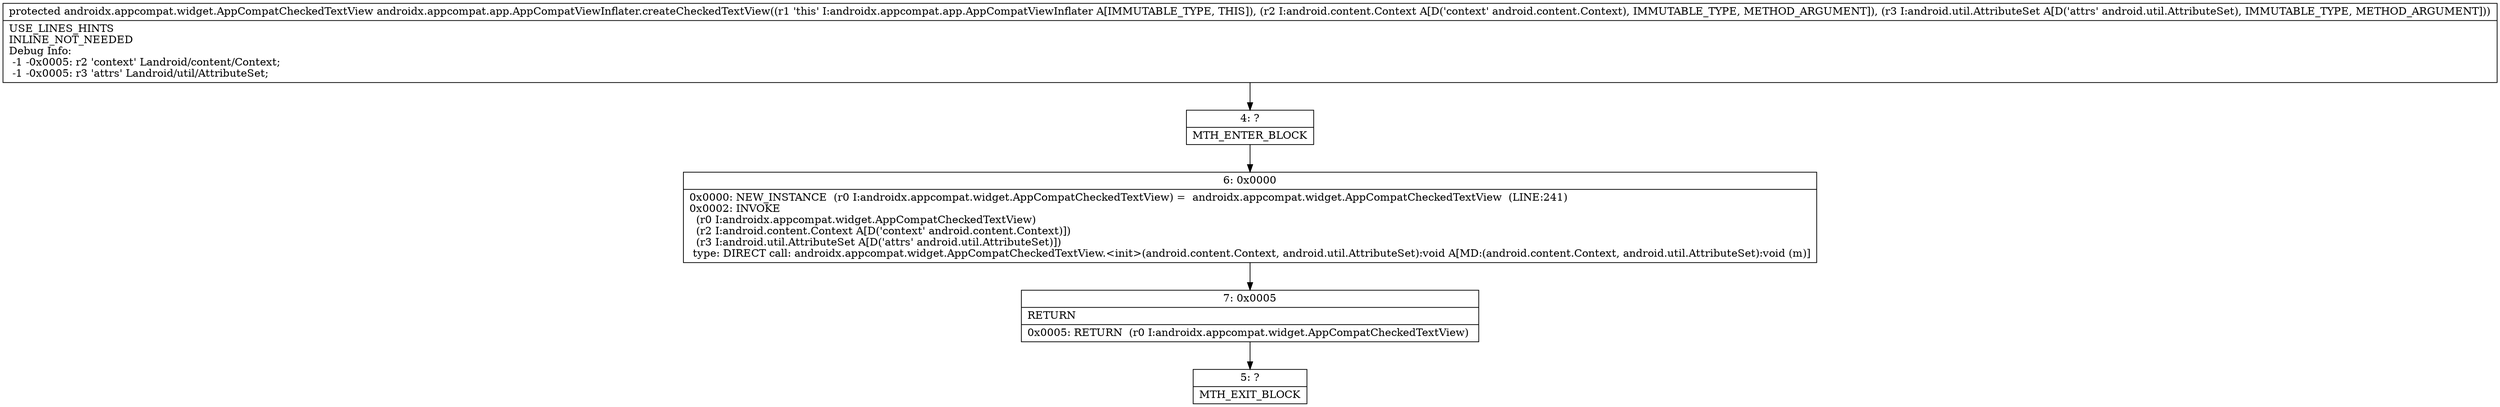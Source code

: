digraph "CFG forandroidx.appcompat.app.AppCompatViewInflater.createCheckedTextView(Landroid\/content\/Context;Landroid\/util\/AttributeSet;)Landroidx\/appcompat\/widget\/AppCompatCheckedTextView;" {
Node_4 [shape=record,label="{4\:\ ?|MTH_ENTER_BLOCK\l}"];
Node_6 [shape=record,label="{6\:\ 0x0000|0x0000: NEW_INSTANCE  (r0 I:androidx.appcompat.widget.AppCompatCheckedTextView) =  androidx.appcompat.widget.AppCompatCheckedTextView  (LINE:241)\l0x0002: INVOKE  \l  (r0 I:androidx.appcompat.widget.AppCompatCheckedTextView)\l  (r2 I:android.content.Context A[D('context' android.content.Context)])\l  (r3 I:android.util.AttributeSet A[D('attrs' android.util.AttributeSet)])\l type: DIRECT call: androidx.appcompat.widget.AppCompatCheckedTextView.\<init\>(android.content.Context, android.util.AttributeSet):void A[MD:(android.content.Context, android.util.AttributeSet):void (m)]\l}"];
Node_7 [shape=record,label="{7\:\ 0x0005|RETURN\l|0x0005: RETURN  (r0 I:androidx.appcompat.widget.AppCompatCheckedTextView) \l}"];
Node_5 [shape=record,label="{5\:\ ?|MTH_EXIT_BLOCK\l}"];
MethodNode[shape=record,label="{protected androidx.appcompat.widget.AppCompatCheckedTextView androidx.appcompat.app.AppCompatViewInflater.createCheckedTextView((r1 'this' I:androidx.appcompat.app.AppCompatViewInflater A[IMMUTABLE_TYPE, THIS]), (r2 I:android.content.Context A[D('context' android.content.Context), IMMUTABLE_TYPE, METHOD_ARGUMENT]), (r3 I:android.util.AttributeSet A[D('attrs' android.util.AttributeSet), IMMUTABLE_TYPE, METHOD_ARGUMENT]))  | USE_LINES_HINTS\lINLINE_NOT_NEEDED\lDebug Info:\l  \-1 \-0x0005: r2 'context' Landroid\/content\/Context;\l  \-1 \-0x0005: r3 'attrs' Landroid\/util\/AttributeSet;\l}"];
MethodNode -> Node_4;Node_4 -> Node_6;
Node_6 -> Node_7;
Node_7 -> Node_5;
}

